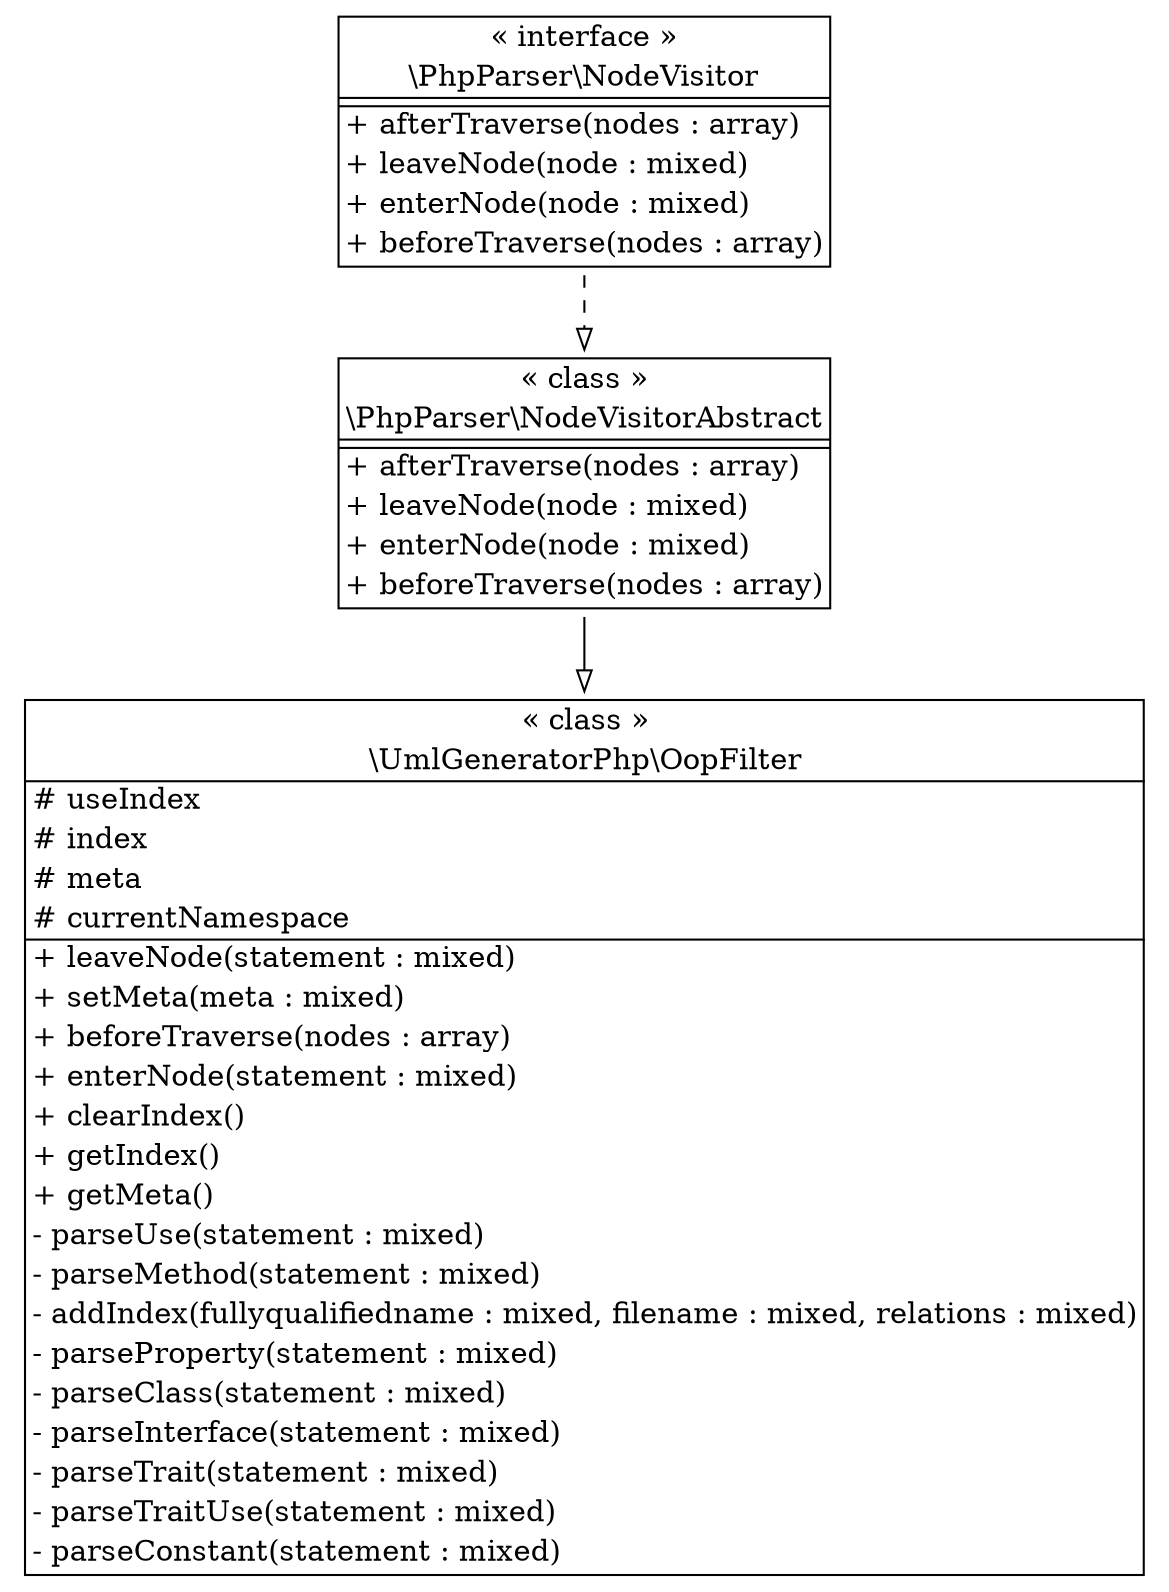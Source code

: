 digraph "Class Diagram" {
  node [shape=plaintext]
  "\\UmlGeneratorPhp\\OopFilter" [
    label=<
<table border="1" cellpadding="2" cellspacing="0" cellborder="0">
<tr><td align="center">&laquo; class &raquo;</td></tr>
<tr><td align="center" title="class OopFilter">\\UmlGeneratorPhp\\OopFilter</td></tr><hr />
<tr><td align="left" title="protected useIndex"># useIndex</td></tr>
<tr><td align="left" title="protected index"># index</td></tr>
<tr><td align="left" title="protected meta"># meta</td></tr>
<tr><td align="left" title="protected currentNamespace"># currentNamespace</td></tr>
<hr />
<tr><td align="left" title="public leaveNode">+ leaveNode(statement : mixed)</td></tr>
<tr><td align="left" title="public setMeta">+ setMeta(meta : mixed)</td></tr>
<tr><td align="left" title="public beforeTraverse">+ beforeTraverse(nodes : array)</td></tr>
<tr><td align="left" title="public enterNode">+ enterNode(statement : mixed)</td></tr>
<tr><td align="left" title="public clearIndex">+ clearIndex()</td></tr>
<tr><td align="left" title="public getIndex">+ getIndex()</td></tr>
<tr><td align="left" title="public getMeta">+ getMeta()</td></tr>
<tr><td align="left" title="private parseUse">- parseUse(statement : mixed)</td></tr>
<tr><td align="left" title="private parseMethod">- parseMethod(statement : mixed)</td></tr>
<tr><td align="left" title="private addIndex">- addIndex(fullyqualifiedname : mixed, filename : mixed, relations : mixed)</td></tr>
<tr><td align="left" title="private parseProperty">- parseProperty(statement : mixed)</td></tr>
<tr><td align="left" title="private parseClass">- parseClass(statement : mixed)</td></tr>
<tr><td align="left" title="private parseInterface">- parseInterface(statement : mixed)</td></tr>
<tr><td align="left" title="private parseTrait">- parseTrait(statement : mixed)</td></tr>
<tr><td align="left" title="private parseTraitUse">- parseTraitUse(statement : mixed)</td></tr>
<tr><td align="left" title="private parseConstant">- parseConstant(statement : mixed)</td></tr>
</table>
  >
  ];
  "\\PhpParser\\NodeVisitorAbstract" [
    label=<
<table border="1" cellpadding="2" cellspacing="0" cellborder="0">
<tr><td align="center">&laquo; class &raquo;</td></tr>
<tr><td align="center" title="class NodeVisitorAbstract">\\PhpParser\\NodeVisitorAbstract</td></tr><hr />
<tr><td></td></tr>
<hr />
<tr><td align="left" title="public afterTraverse">+ afterTraverse(nodes : array)</td></tr>
<tr><td align="left" title="public leaveNode">+ leaveNode(node : mixed)</td></tr>
<tr><td align="left" title="public enterNode">+ enterNode(node : mixed)</td></tr>
<tr><td align="left" title="public beforeTraverse">+ beforeTraverse(nodes : array)</td></tr>
</table>
  >
  ];
  "\\PhpParser\\NodeVisitor" [
    label=<
<table border="1" cellpadding="2" cellspacing="0" cellborder="0">
<tr><td align="center">&laquo; interface &raquo;</td></tr>
<tr><td align="center" title="interface NodeVisitor">\\PhpParser\\NodeVisitor</td></tr><hr />
<tr><td></td></tr>
<hr />
<tr><td align="left" title="public afterTraverse">+ afterTraverse(nodes : array)</td></tr>
<tr><td align="left" title="public leaveNode">+ leaveNode(node : mixed)</td></tr>
<tr><td align="left" title="public enterNode">+ enterNode(node : mixed)</td></tr>
<tr><td align="left" title="public beforeTraverse">+ beforeTraverse(nodes : array)</td></tr>
</table>
  >
  ];
"\\PhpParser\\NodeVisitorAbstract" -> "\\UmlGeneratorPhp\\OopFilter" [arrowhead="empty"];

"\\PhpParser\\NodeVisitor" -> "\\PhpParser\\NodeVisitorAbstract" [arrowhead="empty" style="dashed"];

}
